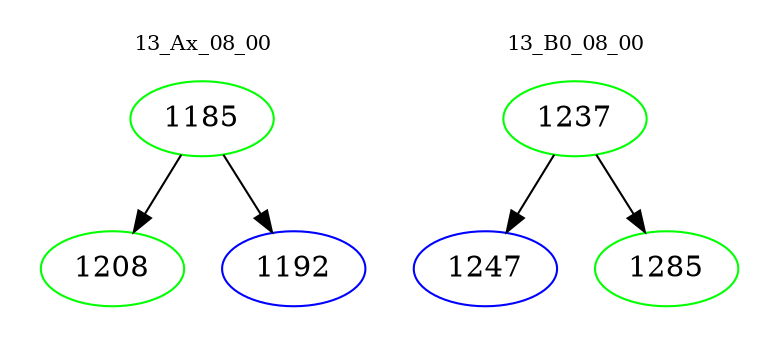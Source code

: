 digraph{
subgraph cluster_0 {
color = white
label = "13_Ax_08_00";
fontsize=10;
T0_1185 [label="1185", color="green"]
T0_1185 -> T0_1208 [color="black"]
T0_1208 [label="1208", color="green"]
T0_1185 -> T0_1192 [color="black"]
T0_1192 [label="1192", color="blue"]
}
subgraph cluster_1 {
color = white
label = "13_B0_08_00";
fontsize=10;
T1_1237 [label="1237", color="green"]
T1_1237 -> T1_1247 [color="black"]
T1_1247 [label="1247", color="blue"]
T1_1237 -> T1_1285 [color="black"]
T1_1285 [label="1285", color="green"]
}
}

